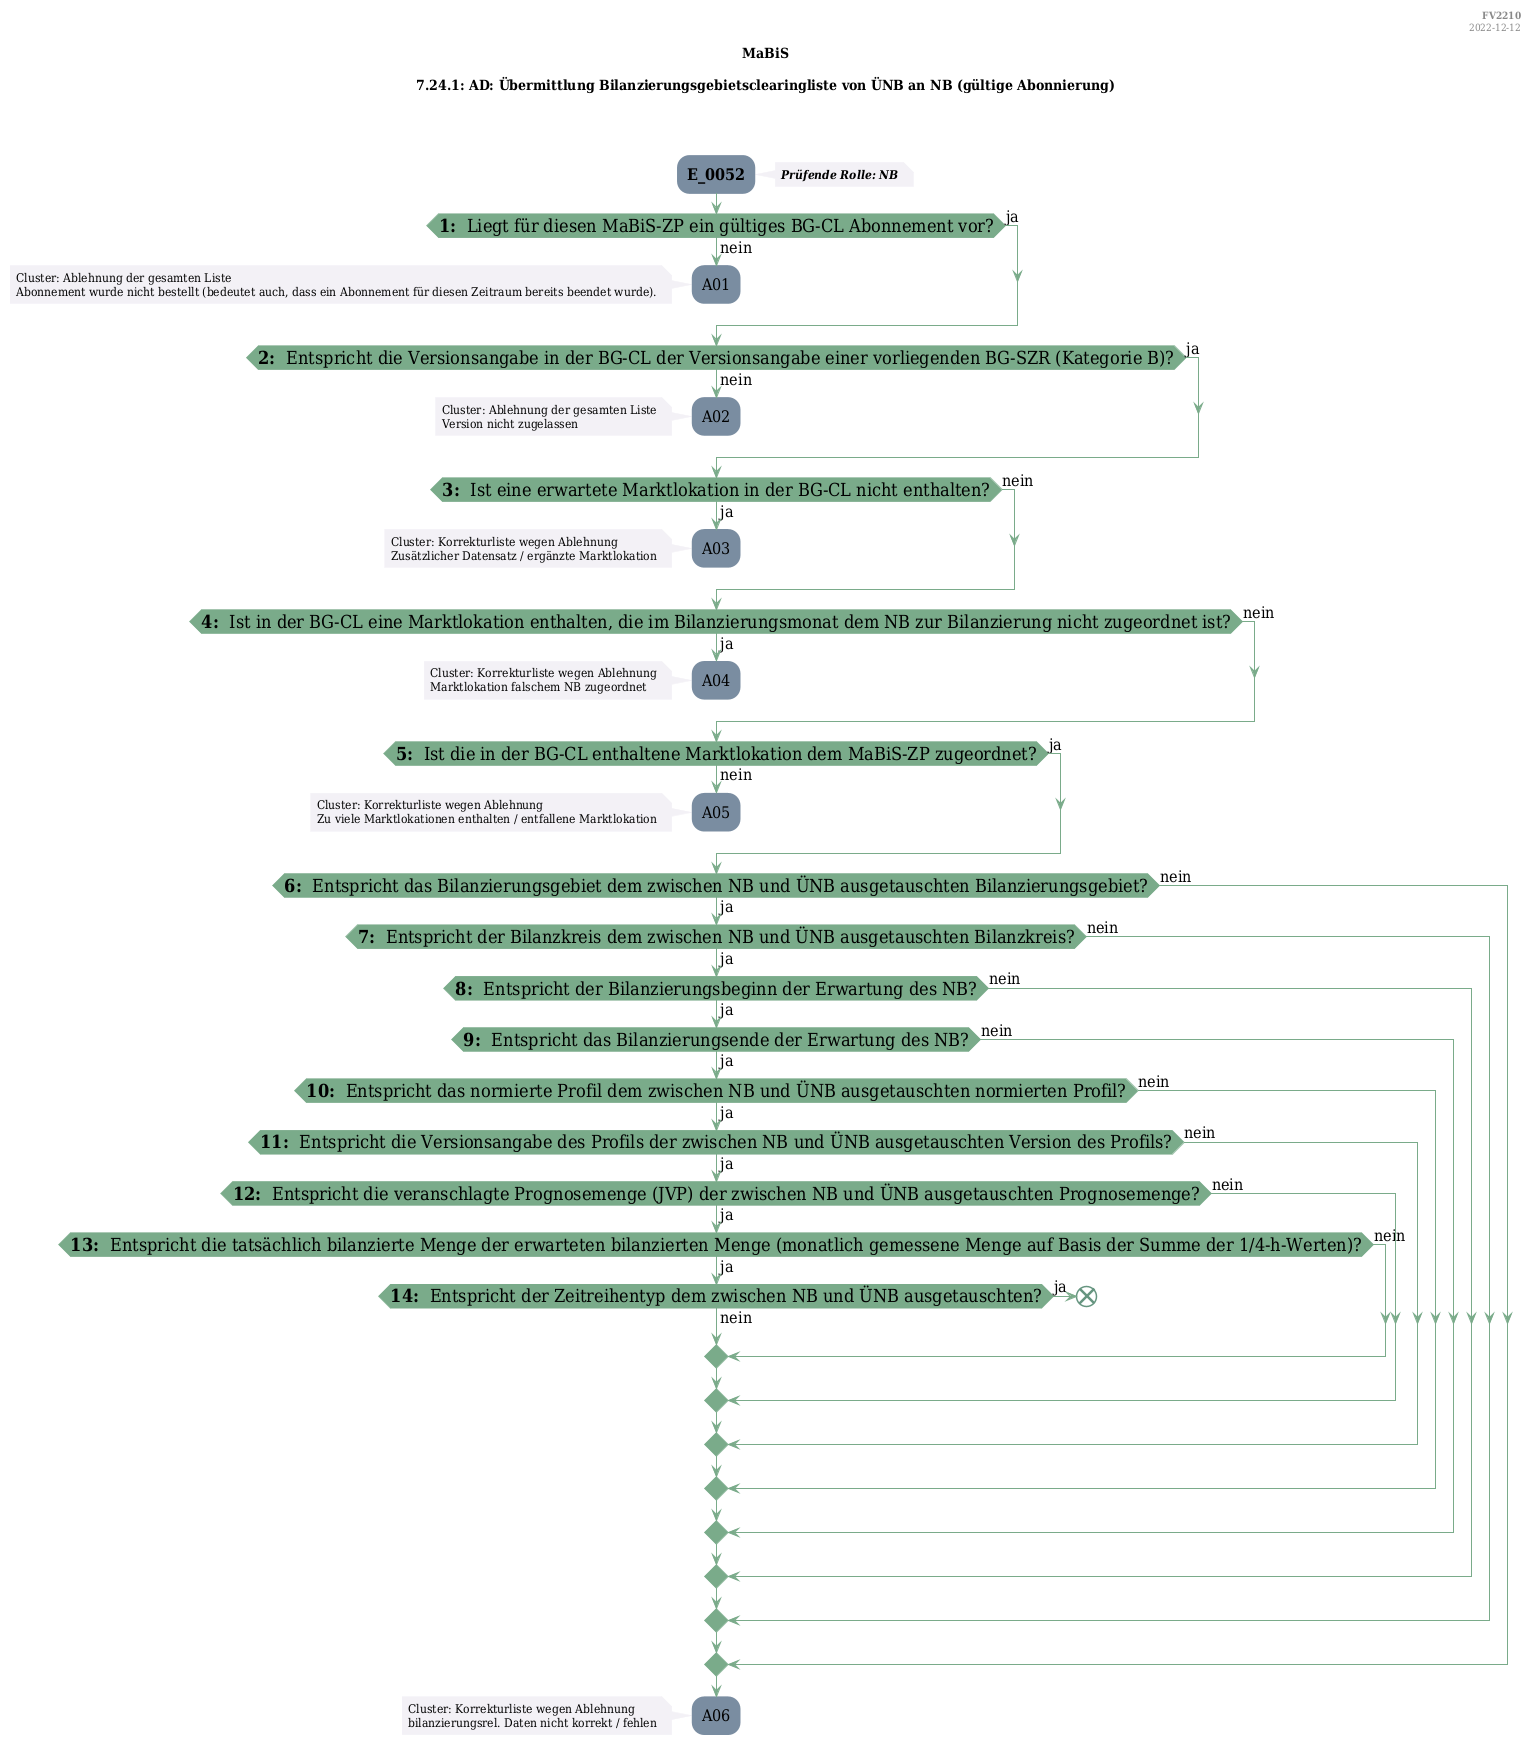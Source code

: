 @startuml
skinparam Shadowing false
skinparam NoteBorderColor #f3f1f6
skinparam NoteBackgroundColor #f3f1f6
skinparam NoteFontSize 12
skinparam ActivityBorderColor none
skinparam ActivityBackgroundColor #7a8da1
skinparam ActivityFontSize 16
skinparam ArrowColor #7aab8a
skinparam ArrowFontSize 16
skinparam ActivityDiamondBackgroundColor #7aab8a
skinparam ActivityDiamondBorderColor #7aab8a
skinparam ActivityDiamondFontSize 18
skinparam defaultFontName DejaVu Serif Condensed
skinparam ActivityEndColor #669580

header
<b>FV2210
2022-12-12
endheader

title
MaBiS

7.24.1: AD: Übermittlung Bilanzierungsgebietsclearingliste von ÜNB an NB (gültige Abonnierung)



end title
:<b>E_0052</b>;
note right
<b><i>Prüfende Rolle: NB
end note

if (<b>1: </b> Liegt für diesen MaBiS-ZP ein gültiges BG-CL Abonnement vor?) then (ja)
else (nein)
    :A01;
    note left
        Cluster: Ablehnung der gesamten Liste
        Abonnement wurde nicht bestellt (bedeutet auch, dass ein Abonnement für diesen Zeitraum bereits beendet wurde&#41;.
    endnote
    kill;
endif
if (<b>2: </b> Entspricht die Versionsangabe in der BG-CL der Versionsangabe einer vorliegenden BG-SZR (Kategorie B&#41;?) then (ja)
else (nein)
    :A02;
    note left
        Cluster: Ablehnung der gesamten Liste
        Version nicht zugelassen
    endnote
    kill;
endif
if (<b>3: </b> Ist eine erwartete Marktlokation in der BG-CL nicht enthalten?) then (ja)
    :A03;
    note left
        Cluster: Korrekturliste wegen Ablehnung
        Zusätzlicher Datensatz / ergänzte Marktlokation
    endnote
    kill;
else (nein)
endif
if (<b>4: </b> Ist in der BG-CL eine Marktlokation enthalten, die im Bilanzierungsmonat dem NB zur Bilanzierung nicht zugeordnet ist?) then (ja)
    :A04;
    note left
        Cluster: Korrekturliste wegen Ablehnung
        Marktlokation falschem NB zugeordnet
    endnote
    kill;
else (nein)
endif
if (<b>5: </b> Ist die in der BG-CL enthaltene Marktlokation dem MaBiS-ZP zugeordnet?) then (ja)
else (nein)
    :A05;
    note left
        Cluster: Korrekturliste wegen Ablehnung
        Zu viele Marktlokationen enthalten / entfallene Marktlokation
    endnote
    kill;
endif
if (<b>6: </b> Entspricht das Bilanzierungsgebiet dem zwischen NB und ÜNB ausgetauschten Bilanzierungsgebiet?) then (ja)
    if (<b>7: </b> Entspricht der Bilanzkreis dem zwischen NB und ÜNB ausgetauschten Bilanzkreis?) then (ja)
        if (<b>8: </b> Entspricht der Bilanzierungsbeginn der Erwartung des NB?) then (ja)
            if (<b>9: </b> Entspricht das Bilanzierungsende der Erwartung des NB?) then (ja)
                if (<b>10: </b> Entspricht das normierte Profil dem zwischen NB und ÜNB ausgetauschten normierten Profil?) then (ja)
                    if (<b>11: </b> Entspricht die Versionsangabe des Profils der zwischen NB und ÜNB ausgetauschten Version des Profils?) then (ja)
                        if (<b>12: </b> Entspricht die veranschlagte Prognosemenge (JVP&#41; der zwischen NB und ÜNB ausgetauschten Prognosemenge?) then (ja)
                            if (<b>13: </b> Entspricht die tatsächlich bilanzierte Menge der erwarteten bilanzierten Menge (monatlich gemessene Menge auf Basis der Summe der 1/4-h-Werten&#41;?) then (ja)
                                if (<b>14: </b> Entspricht der Zeitreihentyp dem zwischen NB und ÜNB ausgetauschten?) then (ja)
                                    end
                                else (nein)
                                endif
                            else (nein)
                            endif
                        else (nein)
                        endif
                    else (nein)
                    endif
                else (nein)
                endif
            else (nein)
            endif
        else (nein)
        endif
    else (nein)
    endif
else (nein)
endif
:A06;
note left
    Cluster: Korrekturliste wegen Ablehnung
    bilanzierungsrel. Daten nicht korrekt / fehlen
endnote
kill;

@enduml
